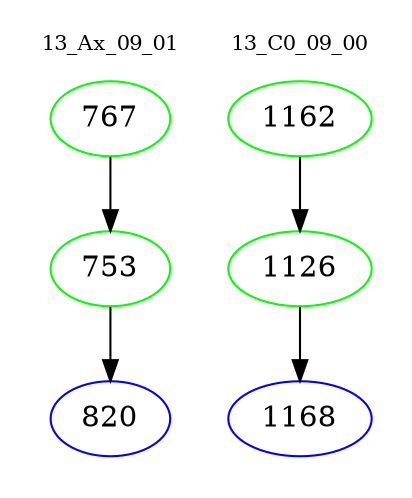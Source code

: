 digraph{
subgraph cluster_0 {
color = white
label = "13_Ax_09_01";
fontsize=10;
T0_767 [label="767", color="green"]
T0_767 -> T0_753 [color="black"]
T0_753 [label="753", color="green"]
T0_753 -> T0_820 [color="black"]
T0_820 [label="820", color="blue"]
}
subgraph cluster_1 {
color = white
label = "13_C0_09_00";
fontsize=10;
T1_1162 [label="1162", color="green"]
T1_1162 -> T1_1126 [color="black"]
T1_1126 [label="1126", color="green"]
T1_1126 -> T1_1168 [color="black"]
T1_1168 [label="1168", color="blue"]
}
}
